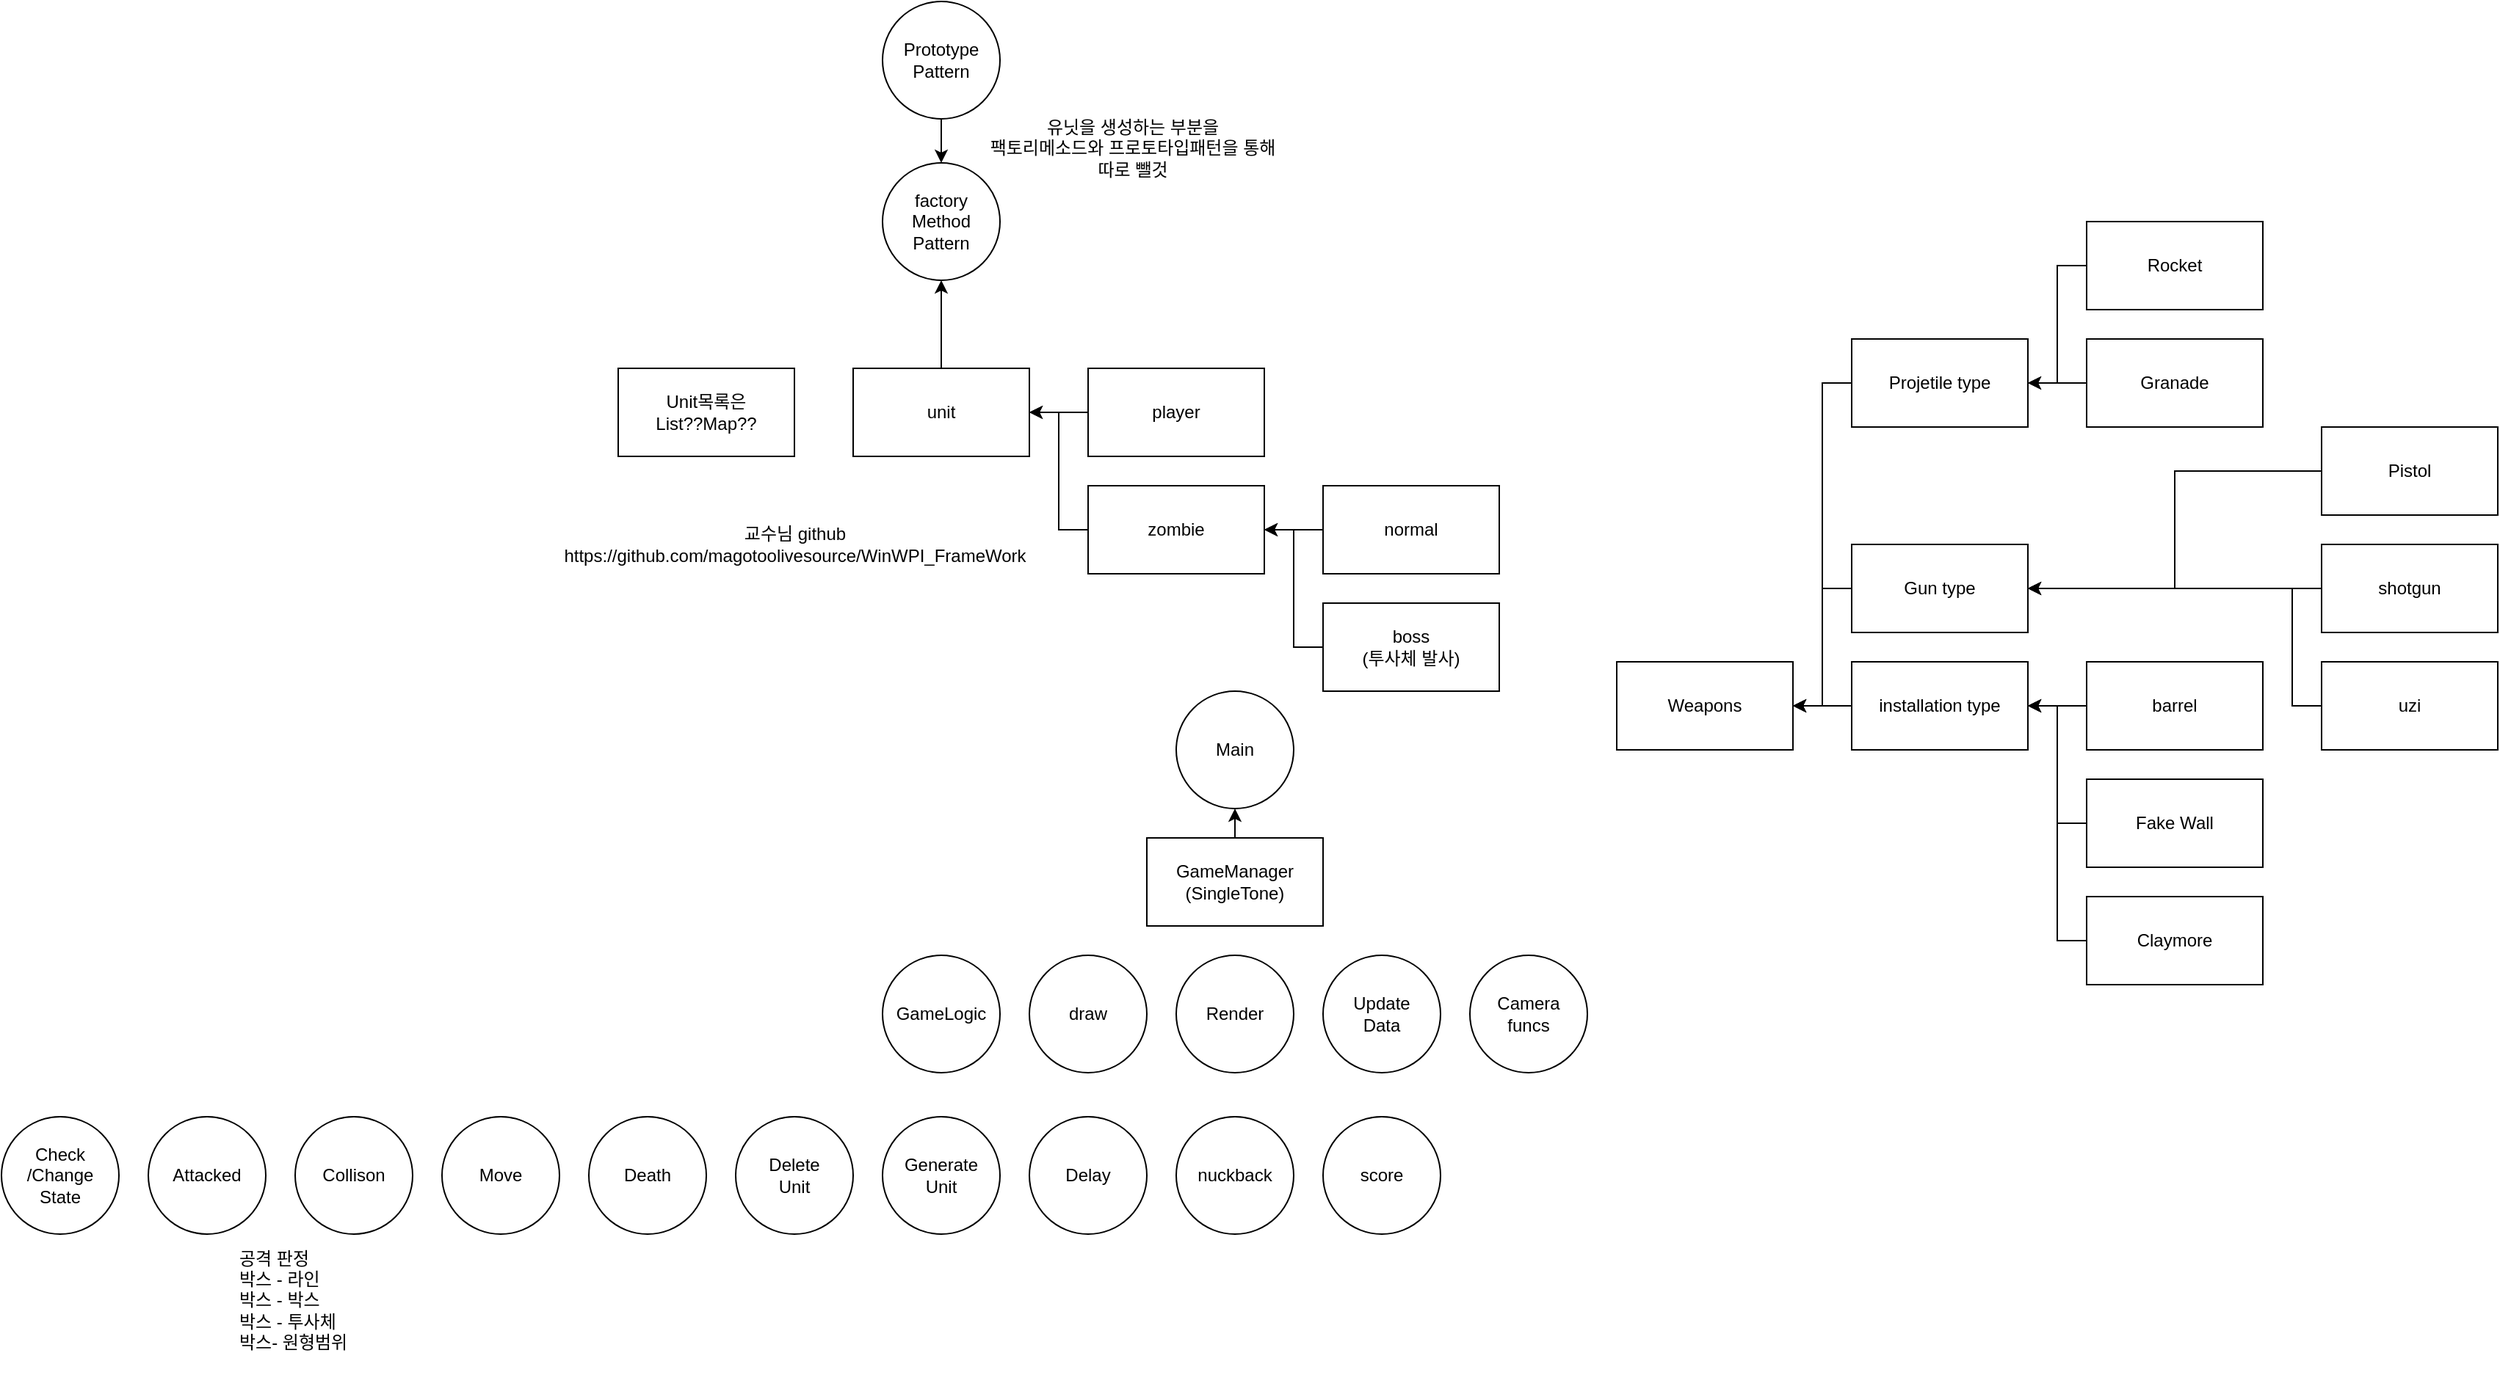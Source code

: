 <mxfile version="27.2.0">
  <diagram name="boxhead_fchart" id="6KX26guDDPaY39B74i2X">
    <mxGraphModel dx="2505" dy="2083" grid="1" gridSize="10" guides="1" tooltips="1" connect="1" arrows="1" fold="1" page="1" pageScale="1" pageWidth="827" pageHeight="1169" math="0" shadow="0">
      <root>
        <mxCell id="0" />
        <mxCell id="1" parent="0" />
        <mxCell id="Gasr81SHCPXjBcsPBj6n-26" style="edgeStyle=orthogonalEdgeStyle;rounded=0;orthogonalLoop=1;jettySize=auto;html=1;entryX=0.5;entryY=1;entryDx=0;entryDy=0;" edge="1" parent="1" source="Gasr81SHCPXjBcsPBj6n-1" target="Gasr81SHCPXjBcsPBj6n-23">
          <mxGeometry relative="1" as="geometry" />
        </mxCell>
        <mxCell id="Gasr81SHCPXjBcsPBj6n-1" value="unit" style="rounded=0;whiteSpace=wrap;html=1;" vertex="1" parent="1">
          <mxGeometry x="40" y="40" width="120" height="60" as="geometry" />
        </mxCell>
        <mxCell id="Gasr81SHCPXjBcsPBj6n-8" style="edgeStyle=orthogonalEdgeStyle;rounded=0;orthogonalLoop=1;jettySize=auto;html=1;entryX=1;entryY=0.5;entryDx=0;entryDy=0;" edge="1" parent="1" source="Gasr81SHCPXjBcsPBj6n-2" target="Gasr81SHCPXjBcsPBj6n-1">
          <mxGeometry relative="1" as="geometry" />
        </mxCell>
        <mxCell id="Gasr81SHCPXjBcsPBj6n-2" value="player" style="rounded=0;whiteSpace=wrap;html=1;" vertex="1" parent="1">
          <mxGeometry x="200" y="40" width="120" height="60" as="geometry" />
        </mxCell>
        <mxCell id="Gasr81SHCPXjBcsPBj6n-9" style="edgeStyle=orthogonalEdgeStyle;rounded=0;orthogonalLoop=1;jettySize=auto;html=1;entryX=1;entryY=0.5;entryDx=0;entryDy=0;" edge="1" parent="1" source="Gasr81SHCPXjBcsPBj6n-3" target="Gasr81SHCPXjBcsPBj6n-1">
          <mxGeometry relative="1" as="geometry" />
        </mxCell>
        <mxCell id="Gasr81SHCPXjBcsPBj6n-3" value="zombie" style="rounded=0;whiteSpace=wrap;html=1;" vertex="1" parent="1">
          <mxGeometry x="200" y="120" width="120" height="60" as="geometry" />
        </mxCell>
        <mxCell id="Gasr81SHCPXjBcsPBj6n-7" style="edgeStyle=orthogonalEdgeStyle;rounded=0;orthogonalLoop=1;jettySize=auto;html=1;exitX=0;exitY=0.5;exitDx=0;exitDy=0;" edge="1" parent="1" source="Gasr81SHCPXjBcsPBj6n-4">
          <mxGeometry relative="1" as="geometry">
            <mxPoint x="320" y="150" as="targetPoint" />
          </mxGeometry>
        </mxCell>
        <mxCell id="Gasr81SHCPXjBcsPBj6n-4" value="normal" style="rounded=0;whiteSpace=wrap;html=1;" vertex="1" parent="1">
          <mxGeometry x="360" y="120" width="120" height="60" as="geometry" />
        </mxCell>
        <mxCell id="Gasr81SHCPXjBcsPBj6n-6" style="edgeStyle=orthogonalEdgeStyle;rounded=0;orthogonalLoop=1;jettySize=auto;html=1;entryX=1;entryY=0.5;entryDx=0;entryDy=0;" edge="1" parent="1" source="Gasr81SHCPXjBcsPBj6n-5" target="Gasr81SHCPXjBcsPBj6n-3">
          <mxGeometry relative="1" as="geometry" />
        </mxCell>
        <mxCell id="Gasr81SHCPXjBcsPBj6n-5" value="boss&lt;div&gt;(투사체 발사)&lt;/div&gt;" style="rounded=0;whiteSpace=wrap;html=1;" vertex="1" parent="1">
          <mxGeometry x="360" y="200" width="120" height="60" as="geometry" />
        </mxCell>
        <mxCell id="Gasr81SHCPXjBcsPBj6n-10" value="GameLogic" style="ellipse;whiteSpace=wrap;html=1;aspect=fixed;" vertex="1" parent="1">
          <mxGeometry x="60" y="440" width="80" height="80" as="geometry" />
        </mxCell>
        <mxCell id="Gasr81SHCPXjBcsPBj6n-11" value="Camera&lt;div&gt;funcs&lt;/div&gt;" style="ellipse;whiteSpace=wrap;html=1;aspect=fixed;" vertex="1" parent="1">
          <mxGeometry x="460" y="440" width="80" height="80" as="geometry" />
        </mxCell>
        <mxCell id="Gasr81SHCPXjBcsPBj6n-12" value="Main" style="ellipse;whiteSpace=wrap;html=1;aspect=fixed;" vertex="1" parent="1">
          <mxGeometry x="260" y="260" width="80" height="80" as="geometry" />
        </mxCell>
        <mxCell id="Gasr81SHCPXjBcsPBj6n-13" value="Weapons" style="rounded=0;whiteSpace=wrap;html=1;" vertex="1" parent="1">
          <mxGeometry x="560" y="240" width="120" height="60" as="geometry" />
        </mxCell>
        <mxCell id="Gasr81SHCPXjBcsPBj6n-15" style="edgeStyle=orthogonalEdgeStyle;rounded=0;orthogonalLoop=1;jettySize=auto;html=1;entryX=1;entryY=0.5;entryDx=0;entryDy=0;" edge="1" parent="1" source="Gasr81SHCPXjBcsPBj6n-14" target="Gasr81SHCPXjBcsPBj6n-13">
          <mxGeometry relative="1" as="geometry" />
        </mxCell>
        <mxCell id="Gasr81SHCPXjBcsPBj6n-14" value="installation type" style="rounded=0;whiteSpace=wrap;html=1;" vertex="1" parent="1">
          <mxGeometry x="720" y="240" width="120" height="60" as="geometry" />
        </mxCell>
        <mxCell id="Gasr81SHCPXjBcsPBj6n-51" style="edgeStyle=orthogonalEdgeStyle;rounded=0;orthogonalLoop=1;jettySize=auto;html=1;exitX=0.5;exitY=0;exitDx=0;exitDy=0;entryX=0.5;entryY=1;entryDx=0;entryDy=0;" edge="1" parent="1" source="Gasr81SHCPXjBcsPBj6n-19" target="Gasr81SHCPXjBcsPBj6n-12">
          <mxGeometry relative="1" as="geometry" />
        </mxCell>
        <mxCell id="Gasr81SHCPXjBcsPBj6n-19" value="GameManager&lt;div&gt;(SingleTone)&lt;/div&gt;" style="rounded=0;whiteSpace=wrap;html=1;" vertex="1" parent="1">
          <mxGeometry x="240" y="360" width="120" height="60" as="geometry" />
        </mxCell>
        <mxCell id="Gasr81SHCPXjBcsPBj6n-20" value="draw" style="ellipse;whiteSpace=wrap;html=1;aspect=fixed;" vertex="1" parent="1">
          <mxGeometry x="160" y="440" width="80" height="80" as="geometry" />
        </mxCell>
        <mxCell id="Gasr81SHCPXjBcsPBj6n-21" value="Render" style="ellipse;whiteSpace=wrap;html=1;aspect=fixed;" vertex="1" parent="1">
          <mxGeometry x="260" y="440" width="80" height="80" as="geometry" />
        </mxCell>
        <mxCell id="Gasr81SHCPXjBcsPBj6n-22" value="Update&lt;div&gt;Data&lt;/div&gt;" style="ellipse;whiteSpace=wrap;html=1;aspect=fixed;" vertex="1" parent="1">
          <mxGeometry x="360" y="440" width="80" height="80" as="geometry" />
        </mxCell>
        <mxCell id="Gasr81SHCPXjBcsPBj6n-23" value="factory&lt;div&gt;Method&lt;/div&gt;&lt;div&gt;Pattern&lt;/div&gt;" style="ellipse;whiteSpace=wrap;html=1;aspect=fixed;" vertex="1" parent="1">
          <mxGeometry x="60" y="-100" width="80" height="80" as="geometry" />
        </mxCell>
        <mxCell id="Gasr81SHCPXjBcsPBj6n-25" style="edgeStyle=orthogonalEdgeStyle;rounded=0;orthogonalLoop=1;jettySize=auto;html=1;exitX=0.5;exitY=1;exitDx=0;exitDy=0;entryX=0.5;entryY=0;entryDx=0;entryDy=0;" edge="1" parent="1" source="Gasr81SHCPXjBcsPBj6n-24" target="Gasr81SHCPXjBcsPBj6n-23">
          <mxGeometry relative="1" as="geometry" />
        </mxCell>
        <mxCell id="Gasr81SHCPXjBcsPBj6n-24" value="Prototype&lt;div&gt;Pattern&lt;/div&gt;" style="ellipse;whiteSpace=wrap;html=1;aspect=fixed;" vertex="1" parent="1">
          <mxGeometry x="60" y="-210" width="80" height="80" as="geometry" />
        </mxCell>
        <mxCell id="Gasr81SHCPXjBcsPBj6n-27" value="유닛을 생성하는 부분을&lt;div&gt;팩토리메소드와 프로토타입패턴을 통해&lt;/div&gt;&lt;div&gt;따로 뺄것&lt;/div&gt;" style="text;html=1;align=center;verticalAlign=middle;resizable=0;points=[];autosize=1;strokeColor=none;fillColor=none;" vertex="1" parent="1">
          <mxGeometry x="120" y="-140" width="220" height="60" as="geometry" />
        </mxCell>
        <mxCell id="Gasr81SHCPXjBcsPBj6n-50" style="edgeStyle=orthogonalEdgeStyle;rounded=0;orthogonalLoop=1;jettySize=auto;html=1;entryX=1;entryY=0.5;entryDx=0;entryDy=0;" edge="1" parent="1" source="Gasr81SHCPXjBcsPBj6n-30" target="Gasr81SHCPXjBcsPBj6n-13">
          <mxGeometry relative="1" as="geometry" />
        </mxCell>
        <mxCell id="Gasr81SHCPXjBcsPBj6n-30" value="Gun type" style="rounded=0;whiteSpace=wrap;html=1;" vertex="1" parent="1">
          <mxGeometry x="720" y="160" width="120" height="60" as="geometry" />
        </mxCell>
        <mxCell id="Gasr81SHCPXjBcsPBj6n-49" style="edgeStyle=orthogonalEdgeStyle;rounded=0;orthogonalLoop=1;jettySize=auto;html=1;entryX=1;entryY=0.5;entryDx=0;entryDy=0;" edge="1" parent="1" source="Gasr81SHCPXjBcsPBj6n-31" target="Gasr81SHCPXjBcsPBj6n-13">
          <mxGeometry relative="1" as="geometry" />
        </mxCell>
        <mxCell id="Gasr81SHCPXjBcsPBj6n-31" value="Projetile type" style="rounded=0;whiteSpace=wrap;html=1;" vertex="1" parent="1">
          <mxGeometry x="720" y="20" width="120" height="60" as="geometry" />
        </mxCell>
        <mxCell id="Gasr81SHCPXjBcsPBj6n-47" style="edgeStyle=orthogonalEdgeStyle;rounded=0;orthogonalLoop=1;jettySize=auto;html=1;entryX=1;entryY=0.5;entryDx=0;entryDy=0;" edge="1" parent="1" source="Gasr81SHCPXjBcsPBj6n-33" target="Gasr81SHCPXjBcsPBj6n-14">
          <mxGeometry relative="1" as="geometry" />
        </mxCell>
        <mxCell id="Gasr81SHCPXjBcsPBj6n-33" value="Fake Wall" style="rounded=0;whiteSpace=wrap;html=1;" vertex="1" parent="1">
          <mxGeometry x="880" y="320" width="120" height="60" as="geometry" />
        </mxCell>
        <mxCell id="Gasr81SHCPXjBcsPBj6n-46" style="edgeStyle=orthogonalEdgeStyle;rounded=0;orthogonalLoop=1;jettySize=auto;html=1;entryX=1;entryY=0.5;entryDx=0;entryDy=0;" edge="1" parent="1" source="Gasr81SHCPXjBcsPBj6n-34" target="Gasr81SHCPXjBcsPBj6n-14">
          <mxGeometry relative="1" as="geometry" />
        </mxCell>
        <mxCell id="Gasr81SHCPXjBcsPBj6n-34" value="barrel" style="rounded=0;whiteSpace=wrap;html=1;" vertex="1" parent="1">
          <mxGeometry x="880" y="240" width="120" height="60" as="geometry" />
        </mxCell>
        <mxCell id="Gasr81SHCPXjBcsPBj6n-48" style="edgeStyle=orthogonalEdgeStyle;rounded=0;orthogonalLoop=1;jettySize=auto;html=1;entryX=1;entryY=0.5;entryDx=0;entryDy=0;" edge="1" parent="1" source="Gasr81SHCPXjBcsPBj6n-35" target="Gasr81SHCPXjBcsPBj6n-14">
          <mxGeometry relative="1" as="geometry" />
        </mxCell>
        <mxCell id="Gasr81SHCPXjBcsPBj6n-35" value="Claymore" style="rounded=0;whiteSpace=wrap;html=1;" vertex="1" parent="1">
          <mxGeometry x="880" y="400" width="120" height="60" as="geometry" />
        </mxCell>
        <mxCell id="Gasr81SHCPXjBcsPBj6n-45" style="edgeStyle=orthogonalEdgeStyle;rounded=0;orthogonalLoop=1;jettySize=auto;html=1;entryX=1;entryY=0.5;entryDx=0;entryDy=0;" edge="1" parent="1" source="Gasr81SHCPXjBcsPBj6n-36" target="Gasr81SHCPXjBcsPBj6n-30">
          <mxGeometry relative="1" as="geometry">
            <Array as="points">
              <mxPoint x="1020" y="270" />
              <mxPoint x="1020" y="190" />
            </Array>
          </mxGeometry>
        </mxCell>
        <mxCell id="Gasr81SHCPXjBcsPBj6n-36" value="uzi" style="rounded=0;whiteSpace=wrap;html=1;" vertex="1" parent="1">
          <mxGeometry x="1040" y="240" width="120" height="60" as="geometry" />
        </mxCell>
        <mxCell id="Gasr81SHCPXjBcsPBj6n-43" style="edgeStyle=orthogonalEdgeStyle;rounded=0;orthogonalLoop=1;jettySize=auto;html=1;entryX=1;entryY=0.5;entryDx=0;entryDy=0;" edge="1" parent="1" source="Gasr81SHCPXjBcsPBj6n-37" target="Gasr81SHCPXjBcsPBj6n-30">
          <mxGeometry relative="1" as="geometry" />
        </mxCell>
        <mxCell id="Gasr81SHCPXjBcsPBj6n-37" value="shotgun" style="rounded=0;whiteSpace=wrap;html=1;" vertex="1" parent="1">
          <mxGeometry x="1040" y="160" width="120" height="60" as="geometry" />
        </mxCell>
        <mxCell id="Gasr81SHCPXjBcsPBj6n-44" style="edgeStyle=orthogonalEdgeStyle;rounded=0;orthogonalLoop=1;jettySize=auto;html=1;entryX=1;entryY=0.5;entryDx=0;entryDy=0;" edge="1" parent="1" source="Gasr81SHCPXjBcsPBj6n-38" target="Gasr81SHCPXjBcsPBj6n-30">
          <mxGeometry relative="1" as="geometry" />
        </mxCell>
        <mxCell id="Gasr81SHCPXjBcsPBj6n-38" value="Pistol" style="rounded=0;whiteSpace=wrap;html=1;" vertex="1" parent="1">
          <mxGeometry x="1040" y="80" width="120" height="60" as="geometry" />
        </mxCell>
        <mxCell id="Gasr81SHCPXjBcsPBj6n-42" style="edgeStyle=orthogonalEdgeStyle;rounded=0;orthogonalLoop=1;jettySize=auto;html=1;entryX=1;entryY=0.5;entryDx=0;entryDy=0;" edge="1" parent="1" source="Gasr81SHCPXjBcsPBj6n-39" target="Gasr81SHCPXjBcsPBj6n-31">
          <mxGeometry relative="1" as="geometry" />
        </mxCell>
        <mxCell id="Gasr81SHCPXjBcsPBj6n-39" value="Granade" style="rounded=0;whiteSpace=wrap;html=1;" vertex="1" parent="1">
          <mxGeometry x="880" y="20" width="120" height="60" as="geometry" />
        </mxCell>
        <mxCell id="Gasr81SHCPXjBcsPBj6n-41" style="edgeStyle=orthogonalEdgeStyle;rounded=0;orthogonalLoop=1;jettySize=auto;html=1;entryX=1;entryY=0.5;entryDx=0;entryDy=0;" edge="1" parent="1" source="Gasr81SHCPXjBcsPBj6n-40" target="Gasr81SHCPXjBcsPBj6n-31">
          <mxGeometry relative="1" as="geometry" />
        </mxCell>
        <mxCell id="Gasr81SHCPXjBcsPBj6n-40" value="Rocket" style="rounded=0;whiteSpace=wrap;html=1;" vertex="1" parent="1">
          <mxGeometry x="880" y="-60" width="120" height="60" as="geometry" />
        </mxCell>
        <mxCell id="Gasr81SHCPXjBcsPBj6n-52" value="Collison" style="ellipse;whiteSpace=wrap;html=1;aspect=fixed;" vertex="1" parent="1">
          <mxGeometry x="-340" y="550" width="80" height="80" as="geometry" />
        </mxCell>
        <mxCell id="Gasr81SHCPXjBcsPBj6n-53" value="Move" style="ellipse;whiteSpace=wrap;html=1;aspect=fixed;" vertex="1" parent="1">
          <mxGeometry x="-240" y="550" width="80" height="80" as="geometry" />
        </mxCell>
        <mxCell id="Gasr81SHCPXjBcsPBj6n-54" value="Death" style="ellipse;whiteSpace=wrap;html=1;aspect=fixed;" vertex="1" parent="1">
          <mxGeometry x="-140" y="550" width="80" height="80" as="geometry" />
        </mxCell>
        <mxCell id="Gasr81SHCPXjBcsPBj6n-55" value="&lt;div&gt;Attacked&lt;/div&gt;" style="ellipse;whiteSpace=wrap;html=1;aspect=fixed;" vertex="1" parent="1">
          <mxGeometry x="-440" y="550" width="80" height="80" as="geometry" />
        </mxCell>
        <mxCell id="Gasr81SHCPXjBcsPBj6n-56" value="&lt;div&gt;Check&lt;/div&gt;&lt;div&gt;/Change&lt;/div&gt;State" style="ellipse;whiteSpace=wrap;html=1;aspect=fixed;" vertex="1" parent="1">
          <mxGeometry x="-540" y="550" width="80" height="80" as="geometry" />
        </mxCell>
        <mxCell id="Gasr81SHCPXjBcsPBj6n-58" value="Delete&lt;div&gt;Unit&lt;/div&gt;" style="ellipse;whiteSpace=wrap;html=1;aspect=fixed;" vertex="1" parent="1">
          <mxGeometry x="-40" y="550" width="80" height="80" as="geometry" />
        </mxCell>
        <mxCell id="Gasr81SHCPXjBcsPBj6n-59" value="Generate&lt;br&gt;&lt;div&gt;Unit&lt;/div&gt;" style="ellipse;whiteSpace=wrap;html=1;aspect=fixed;" vertex="1" parent="1">
          <mxGeometry x="60" y="550" width="80" height="80" as="geometry" />
        </mxCell>
        <mxCell id="Gasr81SHCPXjBcsPBj6n-60" value="Unit목록은&lt;div&gt;List??Map??&lt;/div&gt;" style="rounded=0;whiteSpace=wrap;html=1;" vertex="1" parent="1">
          <mxGeometry x="-120" y="40" width="120" height="60" as="geometry" />
        </mxCell>
        <mxCell id="Gasr81SHCPXjBcsPBj6n-61" value="Delay" style="ellipse;whiteSpace=wrap;html=1;aspect=fixed;" vertex="1" parent="1">
          <mxGeometry x="160" y="550" width="80" height="80" as="geometry" />
        </mxCell>
        <mxCell id="Gasr81SHCPXjBcsPBj6n-62" value="nuckback" style="ellipse;whiteSpace=wrap;html=1;aspect=fixed;" vertex="1" parent="1">
          <mxGeometry x="260" y="550" width="80" height="80" as="geometry" />
        </mxCell>
        <mxCell id="Gasr81SHCPXjBcsPBj6n-63" value="공격 판정&lt;div&gt;박스 - 라인&lt;/div&gt;&lt;div&gt;박스 - 박스&lt;/div&gt;&lt;div&gt;박스 - 투사체&lt;/div&gt;&lt;div&gt;박스- 원형범위&lt;/div&gt;" style="text;html=1;align=left;verticalAlign=middle;whiteSpace=wrap;rounded=0;" vertex="1" parent="1">
          <mxGeometry x="-380" y="610" width="160" height="130" as="geometry" />
        </mxCell>
        <mxCell id="Gasr81SHCPXjBcsPBj6n-64" value="score" style="ellipse;whiteSpace=wrap;html=1;aspect=fixed;" vertex="1" parent="1">
          <mxGeometry x="360" y="550" width="80" height="80" as="geometry" />
        </mxCell>
        <mxCell id="Gasr81SHCPXjBcsPBj6n-65" value="&lt;div&gt;교수님 github&lt;/div&gt;https://github.com/magotoolivesource/WinWPI_FrameWork" style="text;html=1;align=center;verticalAlign=middle;resizable=0;points=[];autosize=1;strokeColor=none;fillColor=none;" vertex="1" parent="1">
          <mxGeometry x="-170" y="140" width="340" height="40" as="geometry" />
        </mxCell>
      </root>
    </mxGraphModel>
  </diagram>
</mxfile>
